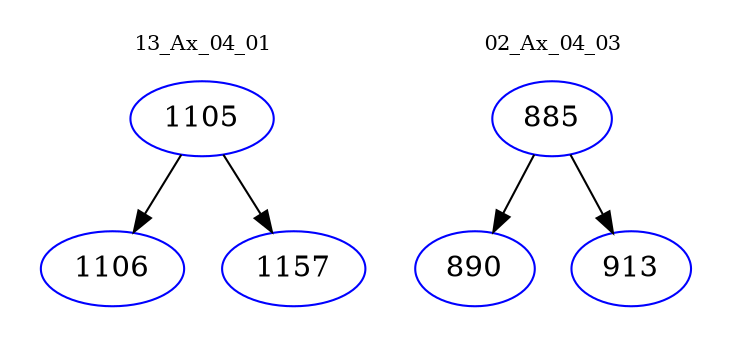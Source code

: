 digraph{
subgraph cluster_0 {
color = white
label = "13_Ax_04_01";
fontsize=10;
T0_1105 [label="1105", color="blue"]
T0_1105 -> T0_1106 [color="black"]
T0_1106 [label="1106", color="blue"]
T0_1105 -> T0_1157 [color="black"]
T0_1157 [label="1157", color="blue"]
}
subgraph cluster_1 {
color = white
label = "02_Ax_04_03";
fontsize=10;
T1_885 [label="885", color="blue"]
T1_885 -> T1_890 [color="black"]
T1_890 [label="890", color="blue"]
T1_885 -> T1_913 [color="black"]
T1_913 [label="913", color="blue"]
}
}
